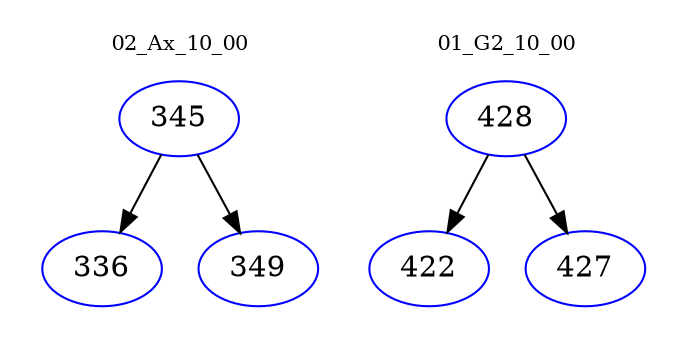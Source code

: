 digraph{
subgraph cluster_0 {
color = white
label = "02_Ax_10_00";
fontsize=10;
T0_345 [label="345", color="blue"]
T0_345 -> T0_336 [color="black"]
T0_336 [label="336", color="blue"]
T0_345 -> T0_349 [color="black"]
T0_349 [label="349", color="blue"]
}
subgraph cluster_1 {
color = white
label = "01_G2_10_00";
fontsize=10;
T1_428 [label="428", color="blue"]
T1_428 -> T1_422 [color="black"]
T1_422 [label="422", color="blue"]
T1_428 -> T1_427 [color="black"]
T1_427 [label="427", color="blue"]
}
}

